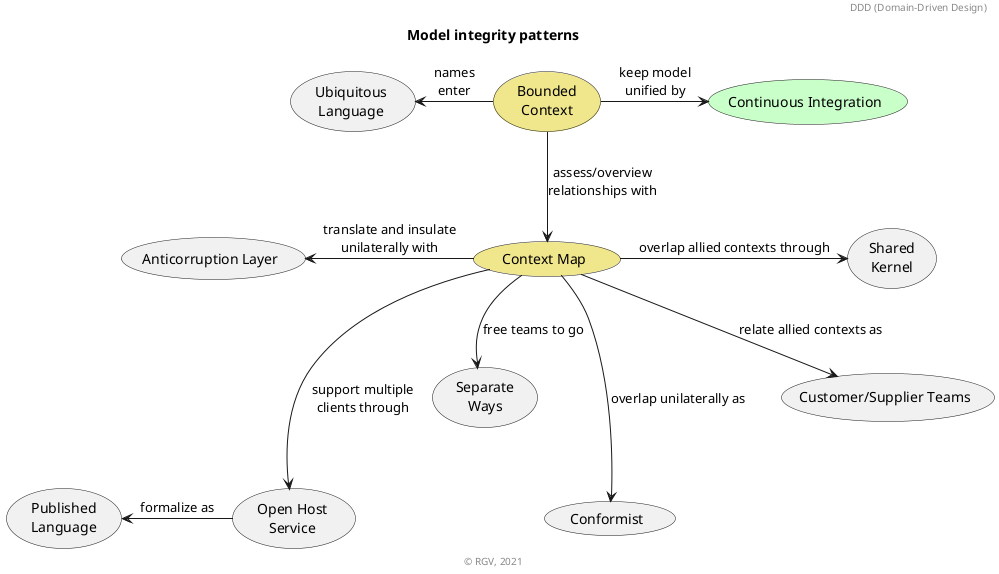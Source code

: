 @startuml
'https://plantuml.com/class-diagram
header DDD (Domain-Driven Design)
title Model integrity patterns
allowmixing
'''''''''''''

usecase "Bounded\nContext" as BC #khaki

    usecase "Ubiquitous\nLanguage" as UL
    
    usecase "Continuous Integration" as CI #technology
    
    usecase "Context Map" as CM #khaki
    
        usecase "Anticorruption Layer" as AL
        
        usecase "Separate\nWays" as SW
        
        usecase "Open Host\nService" as OHS
        
            usecase "Published\nLanguage" as PL
        
        usecase Conformist
        
        usecase "Customer/Supplier Teams" as CST
        
        usecase "Shared\nKernel" as SK
    
'''''''''''''

BC -l-> UL : names\nenter
BC -r-> CI : keep model\nunified by
BC --> CM : assess/overview\nrelationships with
    CM -l-> AL : translate and insulate\nunilaterally with
    CM --> SW : free teams to go
    CM ---> OHS : support multiple\nclients through
        OHS -l-> PL : formalize as
    CM ---> Conformist : overlap unilaterally as
    CM --> CST : relate allied contexts as
    CM -r-> SK : overlap allied contexts through

'''''''''''''
footer © RGV, 2021
@enduml